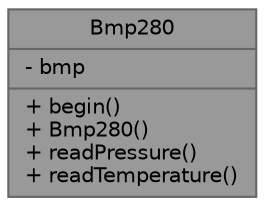 digraph "Bmp280"
{
 // LATEX_PDF_SIZE
  bgcolor="transparent";
  edge [fontname=Helvetica,fontsize=10,labelfontname=Helvetica,labelfontsize=10];
  node [fontname=Helvetica,fontsize=10,shape=box,height=0.2,width=0.4];
  Node1 [shape=record,label="{Bmp280\n|- bmp\l|+ begin()\l+ Bmp280()\l+ readPressure()\l+ readTemperature()\l}",height=0.2,width=0.4,color="gray40", fillcolor="grey60", style="filled", fontcolor="black",tooltip="Declaration of the class Bmp280."];
}
